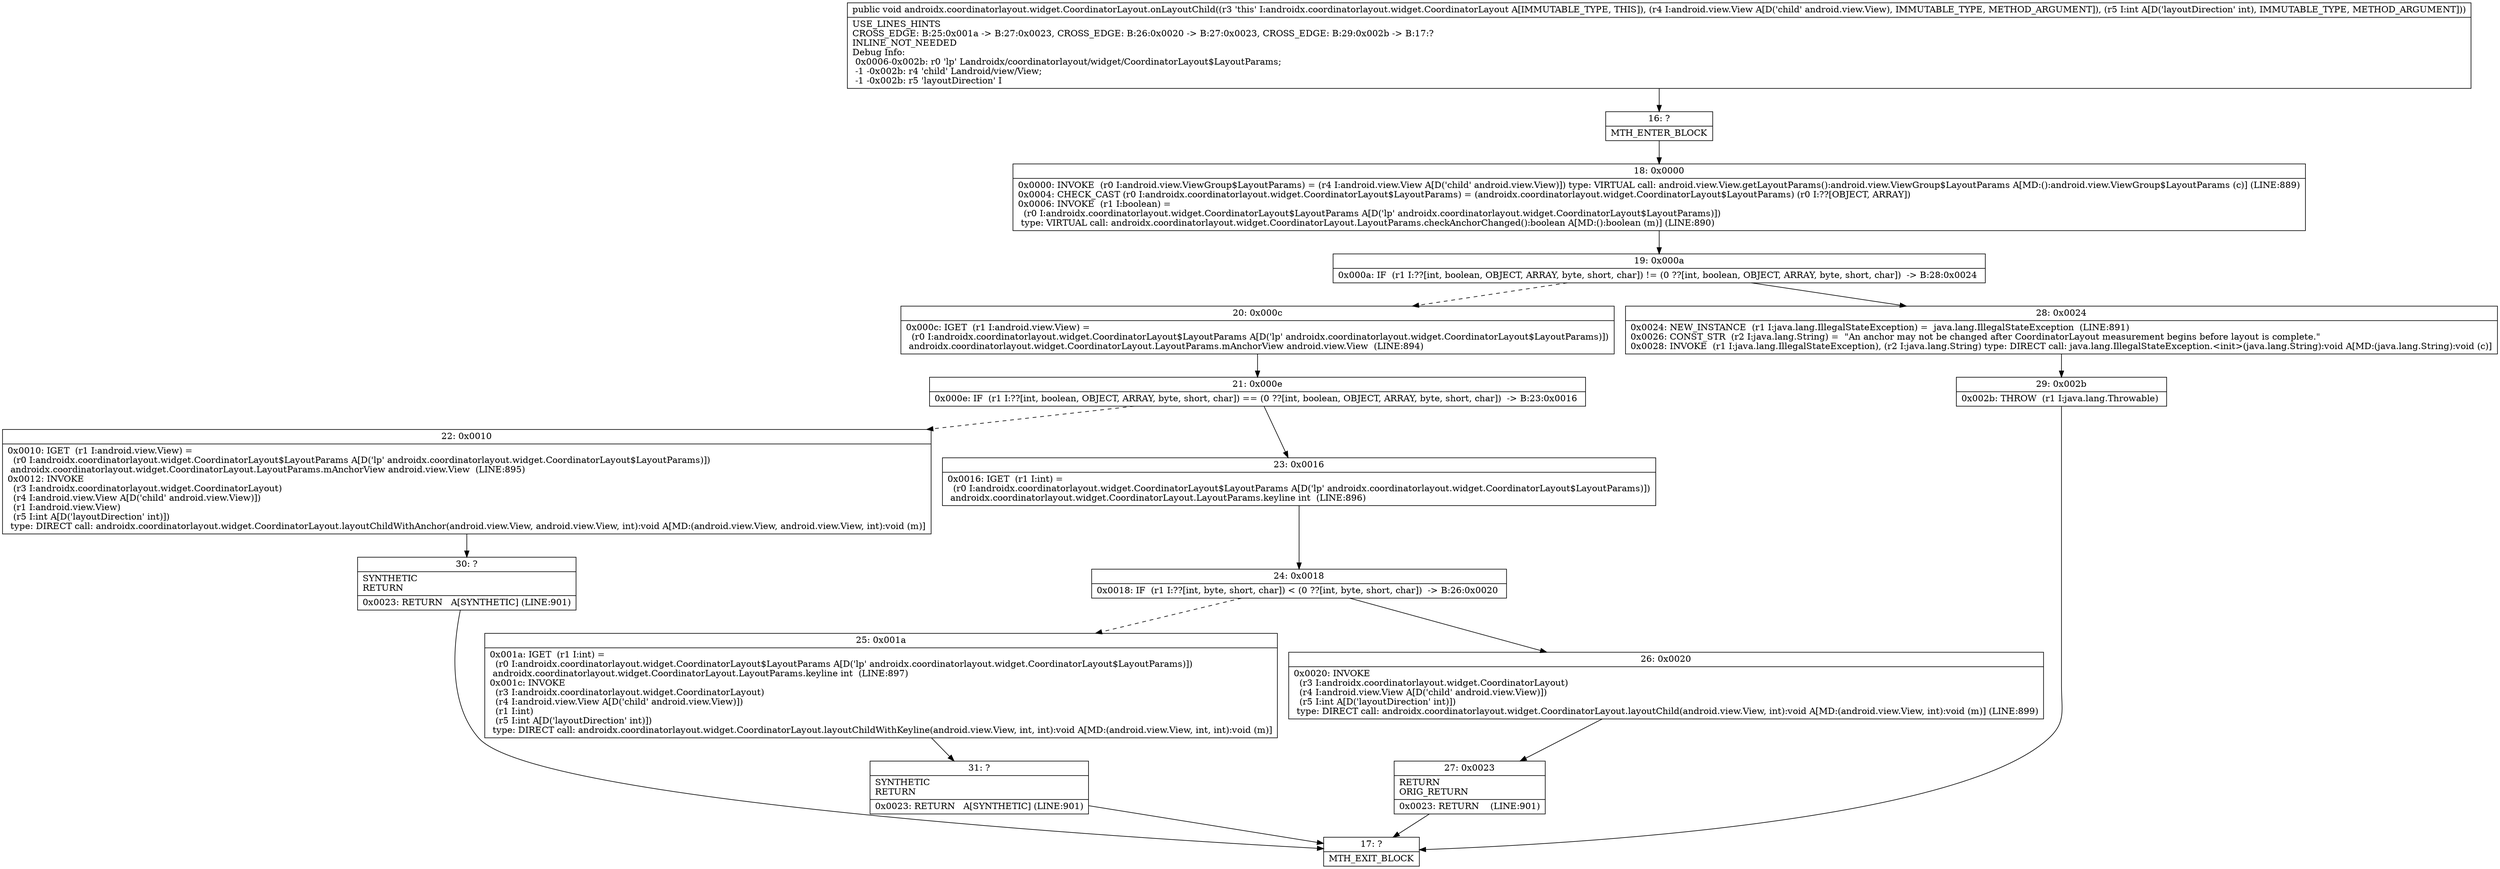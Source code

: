 digraph "CFG forandroidx.coordinatorlayout.widget.CoordinatorLayout.onLayoutChild(Landroid\/view\/View;I)V" {
Node_16 [shape=record,label="{16\:\ ?|MTH_ENTER_BLOCK\l}"];
Node_18 [shape=record,label="{18\:\ 0x0000|0x0000: INVOKE  (r0 I:android.view.ViewGroup$LayoutParams) = (r4 I:android.view.View A[D('child' android.view.View)]) type: VIRTUAL call: android.view.View.getLayoutParams():android.view.ViewGroup$LayoutParams A[MD:():android.view.ViewGroup$LayoutParams (c)] (LINE:889)\l0x0004: CHECK_CAST (r0 I:androidx.coordinatorlayout.widget.CoordinatorLayout$LayoutParams) = (androidx.coordinatorlayout.widget.CoordinatorLayout$LayoutParams) (r0 I:??[OBJECT, ARRAY]) \l0x0006: INVOKE  (r1 I:boolean) = \l  (r0 I:androidx.coordinatorlayout.widget.CoordinatorLayout$LayoutParams A[D('lp' androidx.coordinatorlayout.widget.CoordinatorLayout$LayoutParams)])\l type: VIRTUAL call: androidx.coordinatorlayout.widget.CoordinatorLayout.LayoutParams.checkAnchorChanged():boolean A[MD:():boolean (m)] (LINE:890)\l}"];
Node_19 [shape=record,label="{19\:\ 0x000a|0x000a: IF  (r1 I:??[int, boolean, OBJECT, ARRAY, byte, short, char]) != (0 ??[int, boolean, OBJECT, ARRAY, byte, short, char])  \-\> B:28:0x0024 \l}"];
Node_20 [shape=record,label="{20\:\ 0x000c|0x000c: IGET  (r1 I:android.view.View) = \l  (r0 I:androidx.coordinatorlayout.widget.CoordinatorLayout$LayoutParams A[D('lp' androidx.coordinatorlayout.widget.CoordinatorLayout$LayoutParams)])\l androidx.coordinatorlayout.widget.CoordinatorLayout.LayoutParams.mAnchorView android.view.View  (LINE:894)\l}"];
Node_21 [shape=record,label="{21\:\ 0x000e|0x000e: IF  (r1 I:??[int, boolean, OBJECT, ARRAY, byte, short, char]) == (0 ??[int, boolean, OBJECT, ARRAY, byte, short, char])  \-\> B:23:0x0016 \l}"];
Node_22 [shape=record,label="{22\:\ 0x0010|0x0010: IGET  (r1 I:android.view.View) = \l  (r0 I:androidx.coordinatorlayout.widget.CoordinatorLayout$LayoutParams A[D('lp' androidx.coordinatorlayout.widget.CoordinatorLayout$LayoutParams)])\l androidx.coordinatorlayout.widget.CoordinatorLayout.LayoutParams.mAnchorView android.view.View  (LINE:895)\l0x0012: INVOKE  \l  (r3 I:androidx.coordinatorlayout.widget.CoordinatorLayout)\l  (r4 I:android.view.View A[D('child' android.view.View)])\l  (r1 I:android.view.View)\l  (r5 I:int A[D('layoutDirection' int)])\l type: DIRECT call: androidx.coordinatorlayout.widget.CoordinatorLayout.layoutChildWithAnchor(android.view.View, android.view.View, int):void A[MD:(android.view.View, android.view.View, int):void (m)]\l}"];
Node_30 [shape=record,label="{30\:\ ?|SYNTHETIC\lRETURN\l|0x0023: RETURN   A[SYNTHETIC] (LINE:901)\l}"];
Node_17 [shape=record,label="{17\:\ ?|MTH_EXIT_BLOCK\l}"];
Node_23 [shape=record,label="{23\:\ 0x0016|0x0016: IGET  (r1 I:int) = \l  (r0 I:androidx.coordinatorlayout.widget.CoordinatorLayout$LayoutParams A[D('lp' androidx.coordinatorlayout.widget.CoordinatorLayout$LayoutParams)])\l androidx.coordinatorlayout.widget.CoordinatorLayout.LayoutParams.keyline int  (LINE:896)\l}"];
Node_24 [shape=record,label="{24\:\ 0x0018|0x0018: IF  (r1 I:??[int, byte, short, char]) \< (0 ??[int, byte, short, char])  \-\> B:26:0x0020 \l}"];
Node_25 [shape=record,label="{25\:\ 0x001a|0x001a: IGET  (r1 I:int) = \l  (r0 I:androidx.coordinatorlayout.widget.CoordinatorLayout$LayoutParams A[D('lp' androidx.coordinatorlayout.widget.CoordinatorLayout$LayoutParams)])\l androidx.coordinatorlayout.widget.CoordinatorLayout.LayoutParams.keyline int  (LINE:897)\l0x001c: INVOKE  \l  (r3 I:androidx.coordinatorlayout.widget.CoordinatorLayout)\l  (r4 I:android.view.View A[D('child' android.view.View)])\l  (r1 I:int)\l  (r5 I:int A[D('layoutDirection' int)])\l type: DIRECT call: androidx.coordinatorlayout.widget.CoordinatorLayout.layoutChildWithKeyline(android.view.View, int, int):void A[MD:(android.view.View, int, int):void (m)]\l}"];
Node_31 [shape=record,label="{31\:\ ?|SYNTHETIC\lRETURN\l|0x0023: RETURN   A[SYNTHETIC] (LINE:901)\l}"];
Node_26 [shape=record,label="{26\:\ 0x0020|0x0020: INVOKE  \l  (r3 I:androidx.coordinatorlayout.widget.CoordinatorLayout)\l  (r4 I:android.view.View A[D('child' android.view.View)])\l  (r5 I:int A[D('layoutDirection' int)])\l type: DIRECT call: androidx.coordinatorlayout.widget.CoordinatorLayout.layoutChild(android.view.View, int):void A[MD:(android.view.View, int):void (m)] (LINE:899)\l}"];
Node_27 [shape=record,label="{27\:\ 0x0023|RETURN\lORIG_RETURN\l|0x0023: RETURN    (LINE:901)\l}"];
Node_28 [shape=record,label="{28\:\ 0x0024|0x0024: NEW_INSTANCE  (r1 I:java.lang.IllegalStateException) =  java.lang.IllegalStateException  (LINE:891)\l0x0026: CONST_STR  (r2 I:java.lang.String) =  \"An anchor may not be changed after CoordinatorLayout measurement begins before layout is complete.\" \l0x0028: INVOKE  (r1 I:java.lang.IllegalStateException), (r2 I:java.lang.String) type: DIRECT call: java.lang.IllegalStateException.\<init\>(java.lang.String):void A[MD:(java.lang.String):void (c)]\l}"];
Node_29 [shape=record,label="{29\:\ 0x002b|0x002b: THROW  (r1 I:java.lang.Throwable) \l}"];
MethodNode[shape=record,label="{public void androidx.coordinatorlayout.widget.CoordinatorLayout.onLayoutChild((r3 'this' I:androidx.coordinatorlayout.widget.CoordinatorLayout A[IMMUTABLE_TYPE, THIS]), (r4 I:android.view.View A[D('child' android.view.View), IMMUTABLE_TYPE, METHOD_ARGUMENT]), (r5 I:int A[D('layoutDirection' int), IMMUTABLE_TYPE, METHOD_ARGUMENT]))  | USE_LINES_HINTS\lCROSS_EDGE: B:25:0x001a \-\> B:27:0x0023, CROSS_EDGE: B:26:0x0020 \-\> B:27:0x0023, CROSS_EDGE: B:29:0x002b \-\> B:17:?\lINLINE_NOT_NEEDED\lDebug Info:\l  0x0006\-0x002b: r0 'lp' Landroidx\/coordinatorlayout\/widget\/CoordinatorLayout$LayoutParams;\l  \-1 \-0x002b: r4 'child' Landroid\/view\/View;\l  \-1 \-0x002b: r5 'layoutDirection' I\l}"];
MethodNode -> Node_16;Node_16 -> Node_18;
Node_18 -> Node_19;
Node_19 -> Node_20[style=dashed];
Node_19 -> Node_28;
Node_20 -> Node_21;
Node_21 -> Node_22[style=dashed];
Node_21 -> Node_23;
Node_22 -> Node_30;
Node_30 -> Node_17;
Node_23 -> Node_24;
Node_24 -> Node_25[style=dashed];
Node_24 -> Node_26;
Node_25 -> Node_31;
Node_31 -> Node_17;
Node_26 -> Node_27;
Node_27 -> Node_17;
Node_28 -> Node_29;
Node_29 -> Node_17;
}

